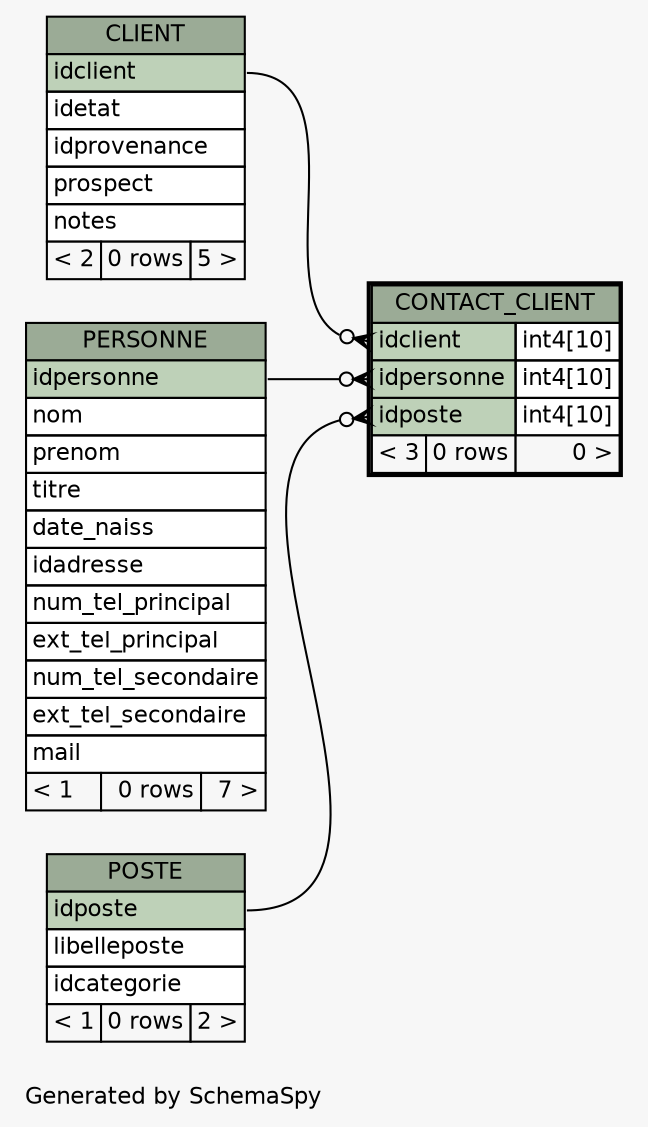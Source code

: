 // dot 2.40.1 on Mac OS X 10.12.5
// SchemaSpy rev 590
digraph "oneDegreeRelationshipsDiagram" {
  graph [
    rankdir="RL"
    bgcolor="#f7f7f7"
    label="\nGenerated by SchemaSpy"
    labeljust="l"
    nodesep="0.18"
    ranksep="0.46"
    fontname="Helvetica"
    fontsize="11"
  ];
  node [
    fontname="Helvetica"
    fontsize="11"
    shape="plaintext"
  ];
  edge [
    arrowsize="0.8"
  ];
  "CONTACT_CLIENT":"idclient":w -> "CLIENT":"idclient":e [arrowhead=none dir=back arrowtail=crowodot];
  "CONTACT_CLIENT":"idpersonne":w -> "PERSONNE":"idpersonne":e [arrowhead=none dir=back arrowtail=crowodot];
  "CONTACT_CLIENT":"idposte":w -> "POSTE":"idposte":e [arrowhead=none dir=back arrowtail=crowodot];
  "CLIENT" [
    label=<
    <TABLE BORDER="0" CELLBORDER="1" CELLSPACING="0" BGCOLOR="#ffffff">
      <TR><TD COLSPAN="3" BGCOLOR="#9bab96" ALIGN="CENTER">CLIENT</TD></TR>
      <TR><TD PORT="idclient" COLSPAN="3" BGCOLOR="#bed1b8" ALIGN="LEFT">idclient</TD></TR>
      <TR><TD PORT="idetat" COLSPAN="3" ALIGN="LEFT">idetat</TD></TR>
      <TR><TD PORT="idprovenance" COLSPAN="3" ALIGN="LEFT">idprovenance</TD></TR>
      <TR><TD PORT="prospect" COLSPAN="3" ALIGN="LEFT">prospect</TD></TR>
      <TR><TD PORT="notes" COLSPAN="3" ALIGN="LEFT">notes</TD></TR>
      <TR><TD ALIGN="LEFT" BGCOLOR="#f7f7f7">&lt; 2</TD><TD ALIGN="RIGHT" BGCOLOR="#f7f7f7">0 rows</TD><TD ALIGN="RIGHT" BGCOLOR="#f7f7f7">5 &gt;</TD></TR>
    </TABLE>>
    URL="CLIENT.html"
    tooltip="CLIENT"
  ];
  "CONTACT_CLIENT" [
    label=<
    <TABLE BORDER="2" CELLBORDER="1" CELLSPACING="0" BGCOLOR="#ffffff">
      <TR><TD COLSPAN="3" BGCOLOR="#9bab96" ALIGN="CENTER">CONTACT_CLIENT</TD></TR>
      <TR><TD PORT="idclient" COLSPAN="2" BGCOLOR="#bed1b8" ALIGN="LEFT">idclient</TD><TD PORT="idclient.type" ALIGN="LEFT">int4[10]</TD></TR>
      <TR><TD PORT="idpersonne" COLSPAN="2" BGCOLOR="#bed1b8" ALIGN="LEFT">idpersonne</TD><TD PORT="idpersonne.type" ALIGN="LEFT">int4[10]</TD></TR>
      <TR><TD PORT="idposte" COLSPAN="2" BGCOLOR="#bed1b8" ALIGN="LEFT">idposte</TD><TD PORT="idposte.type" ALIGN="LEFT">int4[10]</TD></TR>
      <TR><TD ALIGN="LEFT" BGCOLOR="#f7f7f7">&lt; 3</TD><TD ALIGN="RIGHT" BGCOLOR="#f7f7f7">0 rows</TD><TD ALIGN="RIGHT" BGCOLOR="#f7f7f7">0 &gt;</TD></TR>
    </TABLE>>
    URL="CONTACT_CLIENT.html"
    tooltip="CONTACT_CLIENT"
  ];
  "PERSONNE" [
    label=<
    <TABLE BORDER="0" CELLBORDER="1" CELLSPACING="0" BGCOLOR="#ffffff">
      <TR><TD COLSPAN="3" BGCOLOR="#9bab96" ALIGN="CENTER">PERSONNE</TD></TR>
      <TR><TD PORT="idpersonne" COLSPAN="3" BGCOLOR="#bed1b8" ALIGN="LEFT">idpersonne</TD></TR>
      <TR><TD PORT="nom" COLSPAN="3" ALIGN="LEFT">nom</TD></TR>
      <TR><TD PORT="prenom" COLSPAN="3" ALIGN="LEFT">prenom</TD></TR>
      <TR><TD PORT="titre" COLSPAN="3" ALIGN="LEFT">titre</TD></TR>
      <TR><TD PORT="date_naiss" COLSPAN="3" ALIGN="LEFT">date_naiss</TD></TR>
      <TR><TD PORT="idadresse" COLSPAN="3" ALIGN="LEFT">idadresse</TD></TR>
      <TR><TD PORT="num_tel_principal" COLSPAN="3" ALIGN="LEFT">num_tel_principal</TD></TR>
      <TR><TD PORT="ext_tel_principal" COLSPAN="3" ALIGN="LEFT">ext_tel_principal</TD></TR>
      <TR><TD PORT="num_tel_secondaire" COLSPAN="3" ALIGN="LEFT">num_tel_secondaire</TD></TR>
      <TR><TD PORT="ext_tel_secondaire" COLSPAN="3" ALIGN="LEFT">ext_tel_secondaire</TD></TR>
      <TR><TD PORT="mail" COLSPAN="3" ALIGN="LEFT">mail</TD></TR>
      <TR><TD ALIGN="LEFT" BGCOLOR="#f7f7f7">&lt; 1</TD><TD ALIGN="RIGHT" BGCOLOR="#f7f7f7">0 rows</TD><TD ALIGN="RIGHT" BGCOLOR="#f7f7f7">7 &gt;</TD></TR>
    </TABLE>>
    URL="PERSONNE.html"
    tooltip="PERSONNE"
  ];
  "POSTE" [
    label=<
    <TABLE BORDER="0" CELLBORDER="1" CELLSPACING="0" BGCOLOR="#ffffff">
      <TR><TD COLSPAN="3" BGCOLOR="#9bab96" ALIGN="CENTER">POSTE</TD></TR>
      <TR><TD PORT="idposte" COLSPAN="3" BGCOLOR="#bed1b8" ALIGN="LEFT">idposte</TD></TR>
      <TR><TD PORT="libelleposte" COLSPAN="3" ALIGN="LEFT">libelleposte</TD></TR>
      <TR><TD PORT="idcategorie" COLSPAN="3" ALIGN="LEFT">idcategorie</TD></TR>
      <TR><TD ALIGN="LEFT" BGCOLOR="#f7f7f7">&lt; 1</TD><TD ALIGN="RIGHT" BGCOLOR="#f7f7f7">0 rows</TD><TD ALIGN="RIGHT" BGCOLOR="#f7f7f7">2 &gt;</TD></TR>
    </TABLE>>
    URL="POSTE.html"
    tooltip="POSTE"
  ];
}
